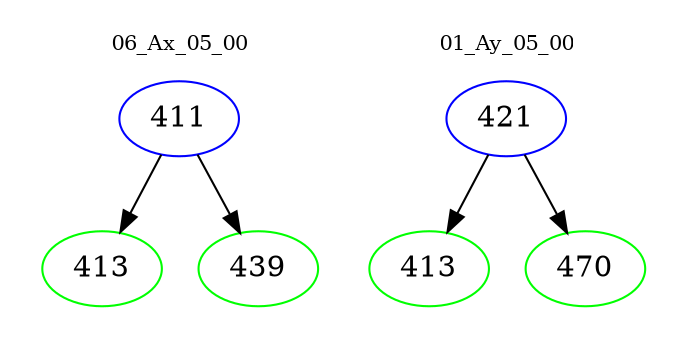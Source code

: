 digraph{
subgraph cluster_0 {
color = white
label = "06_Ax_05_00";
fontsize=10;
T0_411 [label="411", color="blue"]
T0_411 -> T0_413 [color="black"]
T0_413 [label="413", color="green"]
T0_411 -> T0_439 [color="black"]
T0_439 [label="439", color="green"]
}
subgraph cluster_1 {
color = white
label = "01_Ay_05_00";
fontsize=10;
T1_421 [label="421", color="blue"]
T1_421 -> T1_413 [color="black"]
T1_413 [label="413", color="green"]
T1_421 -> T1_470 [color="black"]
T1_470 [label="470", color="green"]
}
}
